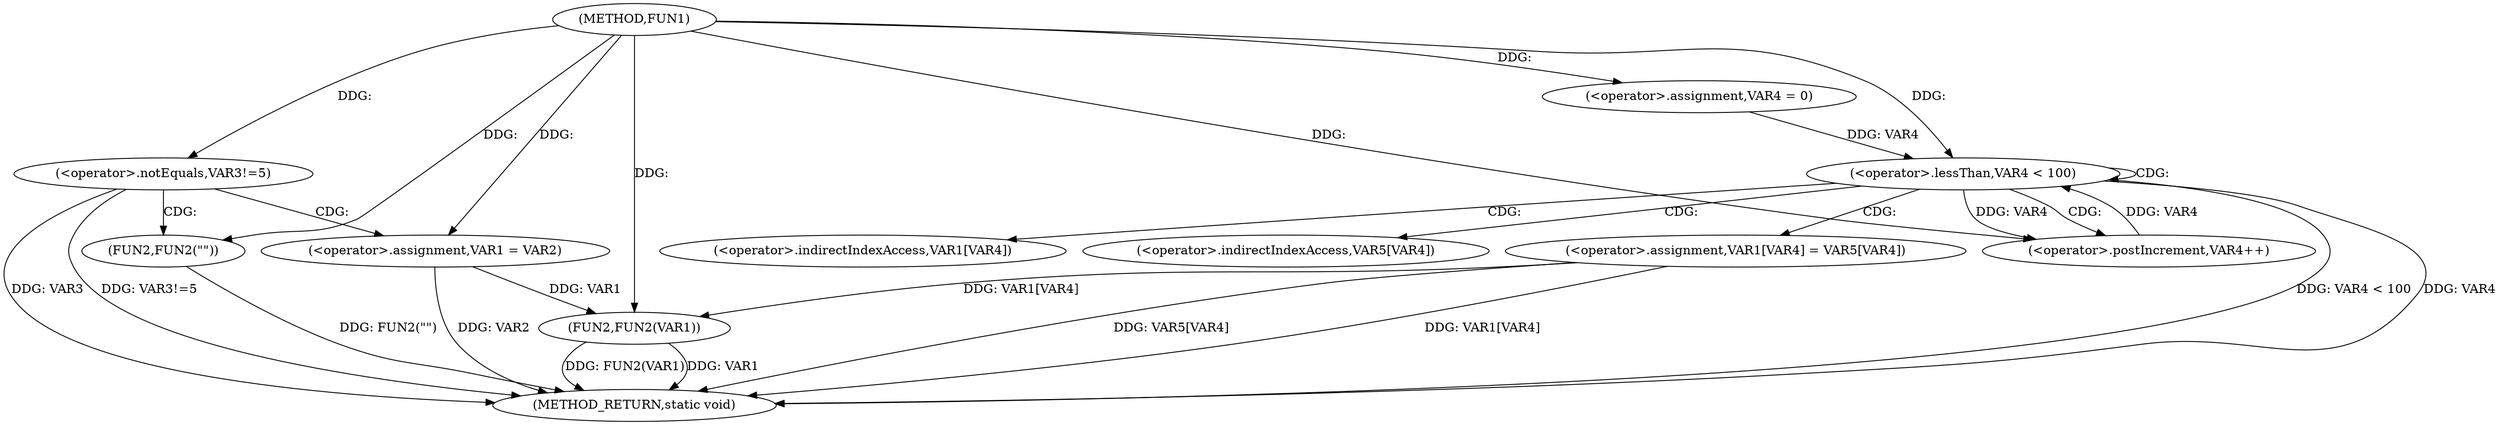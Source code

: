 digraph FUN1 {  
"1000100" [label = "(METHOD,FUN1)" ]
"1000138" [label = "(METHOD_RETURN,static void)" ]
"1000105" [label = "(<operator>.notEquals,VAR3!=5)" ]
"1000109" [label = "(FUN2,FUN2(\"\"))" ]
"1000113" [label = "(<operator>.assignment,VAR1 = VAR2)" ]
"1000120" [label = "(<operator>.assignment,VAR4 = 0)" ]
"1000123" [label = "(<operator>.lessThan,VAR4 < 100)" ]
"1000126" [label = "(<operator>.postIncrement,VAR4++)" ]
"1000129" [label = "(<operator>.assignment,VAR1[VAR4] = VAR5[VAR4])" ]
"1000136" [label = "(FUN2,FUN2(VAR1))" ]
"1000130" [label = "(<operator>.indirectIndexAccess,VAR1[VAR4])" ]
"1000133" [label = "(<operator>.indirectIndexAccess,VAR5[VAR4])" ]
  "1000105" -> "1000138"  [ label = "DDG: VAR3!=5"] 
  "1000123" -> "1000138"  [ label = "DDG: VAR4 < 100"] 
  "1000113" -> "1000138"  [ label = "DDG: VAR2"] 
  "1000129" -> "1000138"  [ label = "DDG: VAR5[VAR4]"] 
  "1000136" -> "1000138"  [ label = "DDG: FUN2(VAR1)"] 
  "1000123" -> "1000138"  [ label = "DDG: VAR4"] 
  "1000129" -> "1000138"  [ label = "DDG: VAR1[VAR4]"] 
  "1000136" -> "1000138"  [ label = "DDG: VAR1"] 
  "1000105" -> "1000138"  [ label = "DDG: VAR3"] 
  "1000109" -> "1000138"  [ label = "DDG: FUN2(\"\")"] 
  "1000100" -> "1000105"  [ label = "DDG: "] 
  "1000100" -> "1000109"  [ label = "DDG: "] 
  "1000100" -> "1000113"  [ label = "DDG: "] 
  "1000100" -> "1000120"  [ label = "DDG: "] 
  "1000120" -> "1000123"  [ label = "DDG: VAR4"] 
  "1000126" -> "1000123"  [ label = "DDG: VAR4"] 
  "1000100" -> "1000123"  [ label = "DDG: "] 
  "1000123" -> "1000126"  [ label = "DDG: VAR4"] 
  "1000100" -> "1000126"  [ label = "DDG: "] 
  "1000129" -> "1000136"  [ label = "DDG: VAR1[VAR4]"] 
  "1000113" -> "1000136"  [ label = "DDG: VAR1"] 
  "1000100" -> "1000136"  [ label = "DDG: "] 
  "1000105" -> "1000109"  [ label = "CDG: "] 
  "1000105" -> "1000113"  [ label = "CDG: "] 
  "1000123" -> "1000129"  [ label = "CDG: "] 
  "1000123" -> "1000123"  [ label = "CDG: "] 
  "1000123" -> "1000130"  [ label = "CDG: "] 
  "1000123" -> "1000133"  [ label = "CDG: "] 
  "1000123" -> "1000126"  [ label = "CDG: "] 
}
